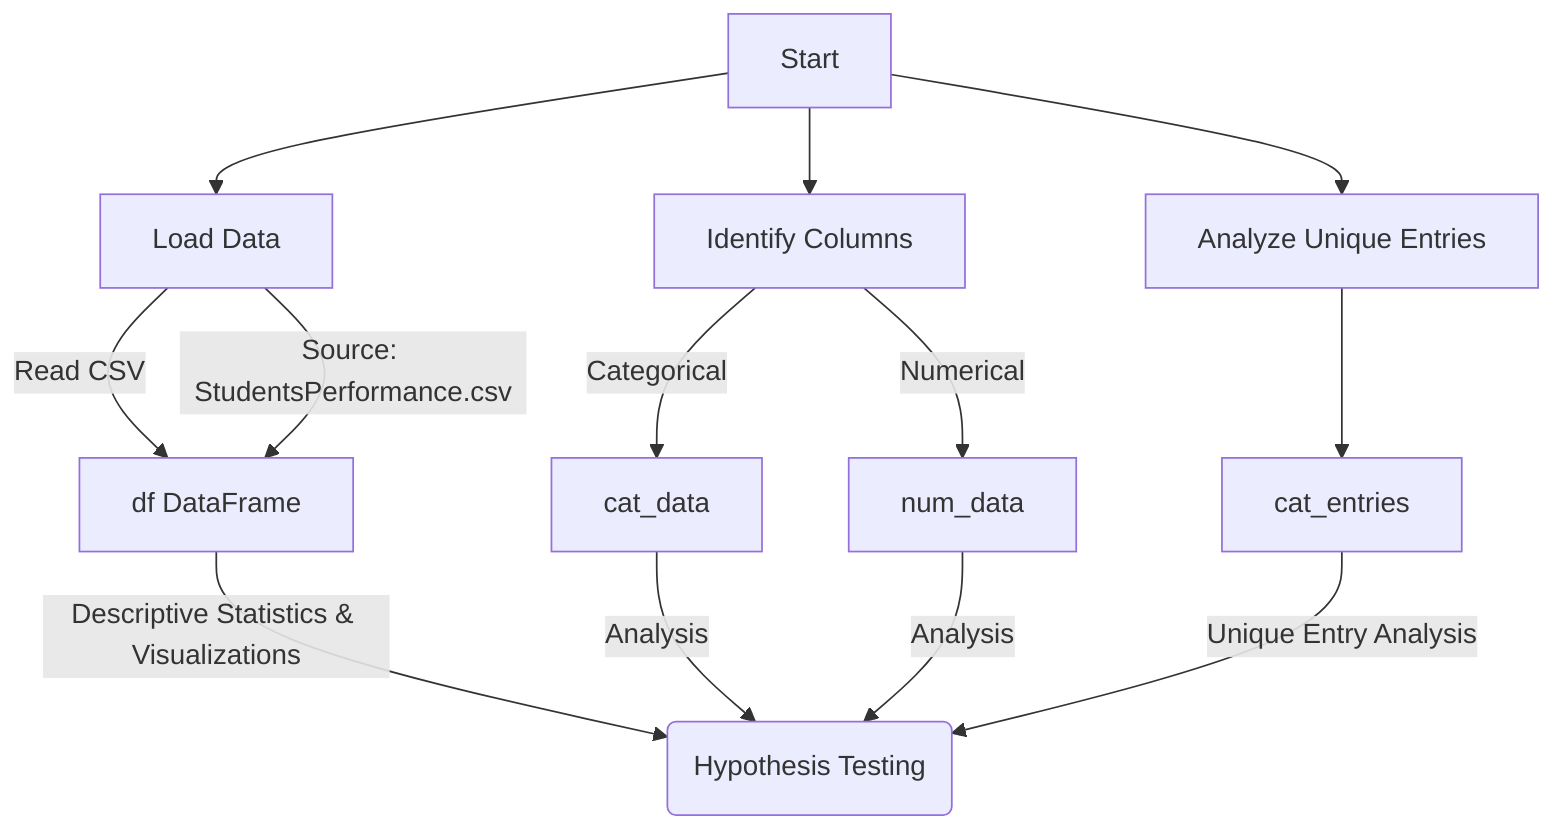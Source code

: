 flowchart TD
    %% Node definitions with descriptions
    A[Start] --> B & C & D
    B[Load Data] -->|Read CSV| E[df DataFrame]
    C[Identify Columns] -->|Categorical| F[cat_data]
    C -->|Numerical| G[num_data]
    D[Analyze Unique Entries] --> H[cat_entries]
    
    %% Data Source
    B --> |Source: StudentsPerformance.csv| E
    
    %% Data Usage
    E --> |Descriptive Statistics & Visualizations| I(Hypothesis Testing)
    F --> |Analysis| I
    G --> |Analysis| I
    H --> |Unique Entry Analysis| I

    %% Comments
    %% A: Start of the workflow
    %% B: Load the data from CSV
    %% E: DataFrame containing student performance data
    %% C: Identify column types (categorical/numerical)
    %% F: Categorical data columns in DataFrame
    %% G: Numerical data columns in DataFrame
    %% D: Analyze unique entries in categorical columns
    %% H: Number of unique entries in categorical columns
    %% I: Usage of DataFrame for stats, visuals, hypothesis testing